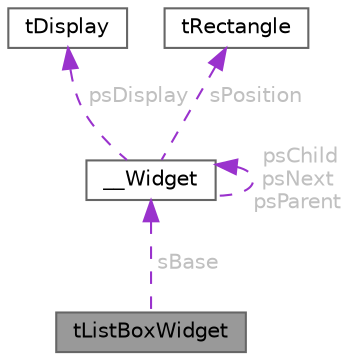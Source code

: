 digraph "tListBoxWidget"
{
 // LATEX_PDF_SIZE
  bgcolor="transparent";
  edge [fontname=Helvetica,fontsize=10,labelfontname=Helvetica,labelfontsize=10];
  node [fontname=Helvetica,fontsize=10,shape=box,height=0.2,width=0.4];
  Node1 [id="Node000001",label="tListBoxWidget",height=0.2,width=0.4,color="gray40", fillcolor="grey60", style="filled", fontcolor="black",tooltip="The structure that describes a listbox widget."];
  Node2 -> Node1 [id="edge1_Node000001_Node000002",dir="back",color="darkorchid3",style="dashed",tooltip=" ",label=" sBase",fontcolor="grey" ];
  Node2 [id="Node000002",label="__Widget",height=0.2,width=0.4,color="gray40", fillcolor="white", style="filled",URL="$struct____Widget.html",tooltip=" "];
  Node2 -> Node2 [id="edge2_Node000002_Node000002",dir="back",color="darkorchid3",style="dashed",tooltip=" ",label=" psChild\npsNext\npsParent",fontcolor="grey" ];
  Node3 -> Node2 [id="edge3_Node000002_Node000003",dir="back",color="darkorchid3",style="dashed",tooltip=" ",label=" psDisplay",fontcolor="grey" ];
  Node3 [id="Node000003",label="tDisplay",height=0.2,width=0.4,color="gray40", fillcolor="white", style="filled",URL="$structtDisplay.html",tooltip="This structure defines the characteristics of a display driver."];
  Node4 -> Node2 [id="edge4_Node000002_Node000004",dir="back",color="darkorchid3",style="dashed",tooltip=" ",label=" sPosition",fontcolor="grey" ];
  Node4 [id="Node000004",label="tRectangle",height=0.2,width=0.4,color="gray40", fillcolor="white", style="filled",URL="$structtRectangle.html",tooltip=" "];
}
